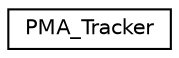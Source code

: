 digraph G
{
  edge [fontname="Helvetica",fontsize="10",labelfontname="Helvetica",labelfontsize="10"];
  node [fontname="Helvetica",fontsize="10",shape=record];
  rankdir="LR";
  Node1 [label="PMA_Tracker",height=0.2,width=0.4,color="black", fillcolor="white", style="filled",URL="$classPMA__Tracker.html"];
}
